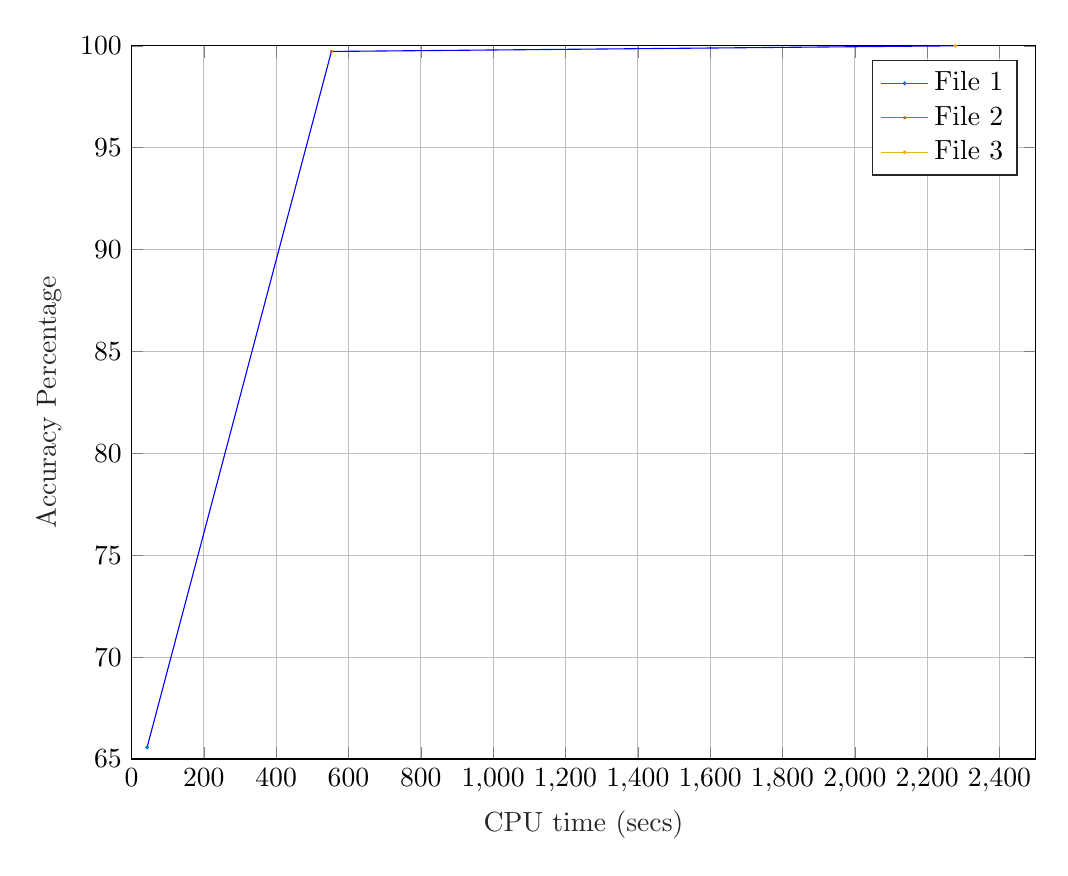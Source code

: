 % This file was created by matlab2tikz.
%
%The latest updates can be retrieved from
%  http://www.mathworks.com/matlabcentral/fileexchange/22022-matlab2tikz-matlab2tikz
%where you can also make suggestions and rate matlab2tikz.
%
\definecolor{mycolor1}{rgb}{0.0,0.447,0.741}%
\definecolor{mycolor2}{rgb}{0.85,0.325,0.098}%
\definecolor{mycolor3}{rgb}{0.929,0.694,0.125}%
\definecolor{mycolor4}{rgb}{0.494,0.184,0.556}%
%
\begin{tikzpicture}

\begin{axis}[%
width=4.521in,
height=3.566in,
at={(0.758in,0.481in)},
scale only axis,
xmin=0,
xmax=2500,
xlabel style={font=\color{white!15!black}},
xlabel={CPU time (secs)},
ymin=65,
ymax=100,
ylabel style={font=\color{white!15!black}},
ylabel={Accuracy Percentage},
axis background/.style={fill=white},
xmajorgrids,
ymajorgrids,
legend style={legend cell align=left, align=left, draw=white!15!black}
]
\addplot [color=mycolor1, mark=o, mark options={solid, mycolor1},  mark size=0.5]
  table[row sep=crcr]{%
43.164	65.569\\
};
\addlegendentry{File 1}

\addplot [color=mycolor2, mark=asterisk, mark options={solid, mycolor2},  mark size=0.5]
  table[row sep=crcr]{%
552.855	99.723\\
};
\addlegendentry{File 2}

\addplot [color=mycolor3, mark=*, mark options={solid, mycolor3},  mark size=0.5]
  table[row sep=crcr]{%
2277.968	100\\
};
\addlegendentry{File 3}

\addplot [color=blue, forget plot]
  table[row sep=crcr]{%
43.164	65.569\\
552.855	99.723\\
2277.968	100\\
};
\end{axis}
\end{tikzpicture}%